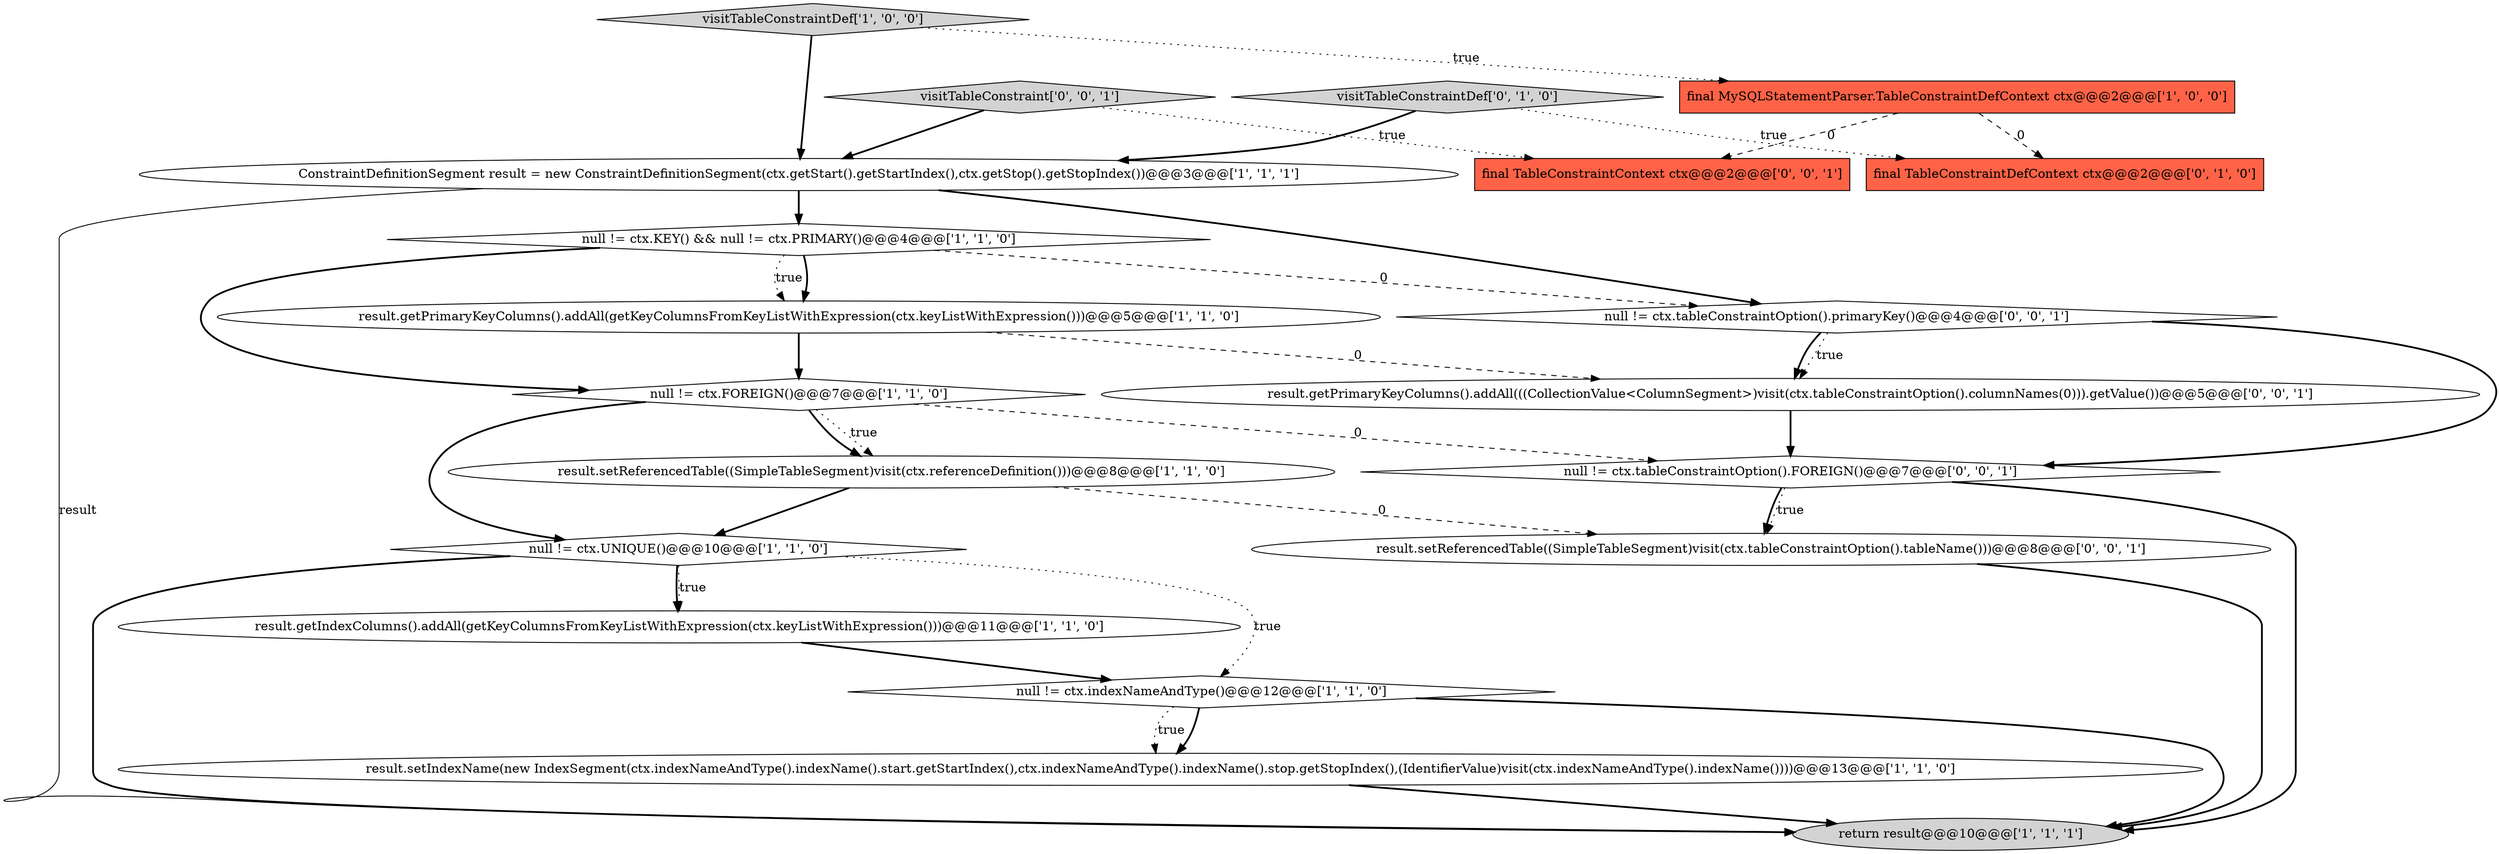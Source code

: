 digraph {
8 [style = filled, label = "ConstraintDefinitionSegment result = new ConstraintDefinitionSegment(ctx.getStart().getStartIndex(),ctx.getStop().getStopIndex())@@@3@@@['1', '1', '1']", fillcolor = white, shape = ellipse image = "AAA0AAABBB1BBB"];
14 [style = filled, label = "result.setReferencedTable((SimpleTableSegment)visit(ctx.tableConstraintOption().tableName()))@@@8@@@['0', '0', '1']", fillcolor = white, shape = ellipse image = "AAA0AAABBB3BBB"];
12 [style = filled, label = "final TableConstraintDefContext ctx@@@2@@@['0', '1', '0']", fillcolor = tomato, shape = box image = "AAA1AAABBB2BBB"];
6 [style = filled, label = "result.setReferencedTable((SimpleTableSegment)visit(ctx.referenceDefinition()))@@@8@@@['1', '1', '0']", fillcolor = white, shape = ellipse image = "AAA0AAABBB1BBB"];
7 [style = filled, label = "visitTableConstraintDef['1', '0', '0']", fillcolor = lightgray, shape = diamond image = "AAA0AAABBB1BBB"];
10 [style = filled, label = "return result@@@10@@@['1', '1', '1']", fillcolor = lightgray, shape = ellipse image = "AAA0AAABBB1BBB"];
19 [style = filled, label = "null != ctx.tableConstraintOption().FOREIGN()@@@7@@@['0', '0', '1']", fillcolor = white, shape = diamond image = "AAA0AAABBB3BBB"];
5 [style = filled, label = "null != ctx.UNIQUE()@@@10@@@['1', '1', '0']", fillcolor = white, shape = diamond image = "AAA0AAABBB1BBB"];
9 [style = filled, label = "null != ctx.FOREIGN()@@@7@@@['1', '1', '0']", fillcolor = white, shape = diamond image = "AAA0AAABBB1BBB"];
0 [style = filled, label = "final MySQLStatementParser.TableConstraintDefContext ctx@@@2@@@['1', '0', '0']", fillcolor = tomato, shape = box image = "AAA1AAABBB1BBB"];
3 [style = filled, label = "result.getIndexColumns().addAll(getKeyColumnsFromKeyListWithExpression(ctx.keyListWithExpression()))@@@11@@@['1', '1', '0']", fillcolor = white, shape = ellipse image = "AAA0AAABBB1BBB"];
1 [style = filled, label = "null != ctx.KEY() && null != ctx.PRIMARY()@@@4@@@['1', '1', '0']", fillcolor = white, shape = diamond image = "AAA0AAABBB1BBB"];
11 [style = filled, label = "null != ctx.indexNameAndType()@@@12@@@['1', '1', '0']", fillcolor = white, shape = diamond image = "AAA0AAABBB1BBB"];
16 [style = filled, label = "result.getPrimaryKeyColumns().addAll(((CollectionValue<ColumnSegment>)visit(ctx.tableConstraintOption().columnNames(0))).getValue())@@@5@@@['0', '0', '1']", fillcolor = white, shape = ellipse image = "AAA0AAABBB3BBB"];
2 [style = filled, label = "result.getPrimaryKeyColumns().addAll(getKeyColumnsFromKeyListWithExpression(ctx.keyListWithExpression()))@@@5@@@['1', '1', '0']", fillcolor = white, shape = ellipse image = "AAA0AAABBB1BBB"];
18 [style = filled, label = "null != ctx.tableConstraintOption().primaryKey()@@@4@@@['0', '0', '1']", fillcolor = white, shape = diamond image = "AAA0AAABBB3BBB"];
4 [style = filled, label = "result.setIndexName(new IndexSegment(ctx.indexNameAndType().indexName().start.getStartIndex(),ctx.indexNameAndType().indexName().stop.getStopIndex(),(IdentifierValue)visit(ctx.indexNameAndType().indexName())))@@@13@@@['1', '1', '0']", fillcolor = white, shape = ellipse image = "AAA0AAABBB1BBB"];
15 [style = filled, label = "visitTableConstraint['0', '0', '1']", fillcolor = lightgray, shape = diamond image = "AAA0AAABBB3BBB"];
13 [style = filled, label = "visitTableConstraintDef['0', '1', '0']", fillcolor = lightgray, shape = diamond image = "AAA0AAABBB2BBB"];
17 [style = filled, label = "final TableConstraintContext ctx@@@2@@@['0', '0', '1']", fillcolor = tomato, shape = box image = "AAA0AAABBB3BBB"];
5->3 [style = bold, label=""];
4->10 [style = bold, label=""];
5->10 [style = bold, label=""];
19->14 [style = dotted, label="true"];
8->10 [style = solid, label="result"];
13->12 [style = dotted, label="true"];
18->16 [style = dotted, label="true"];
8->18 [style = bold, label=""];
11->4 [style = bold, label=""];
3->11 [style = bold, label=""];
18->19 [style = bold, label=""];
14->10 [style = bold, label=""];
19->10 [style = bold, label=""];
1->18 [style = dashed, label="0"];
2->9 [style = bold, label=""];
11->4 [style = dotted, label="true"];
5->3 [style = dotted, label="true"];
0->12 [style = dashed, label="0"];
16->19 [style = bold, label=""];
7->8 [style = bold, label=""];
9->6 [style = dotted, label="true"];
7->0 [style = dotted, label="true"];
0->17 [style = dashed, label="0"];
6->14 [style = dashed, label="0"];
1->9 [style = bold, label=""];
9->6 [style = bold, label=""];
15->17 [style = dotted, label="true"];
9->19 [style = dashed, label="0"];
8->1 [style = bold, label=""];
6->5 [style = bold, label=""];
5->11 [style = dotted, label="true"];
19->14 [style = bold, label=""];
11->10 [style = bold, label=""];
2->16 [style = dashed, label="0"];
9->5 [style = bold, label=""];
1->2 [style = bold, label=""];
13->8 [style = bold, label=""];
1->2 [style = dotted, label="true"];
15->8 [style = bold, label=""];
18->16 [style = bold, label=""];
}
